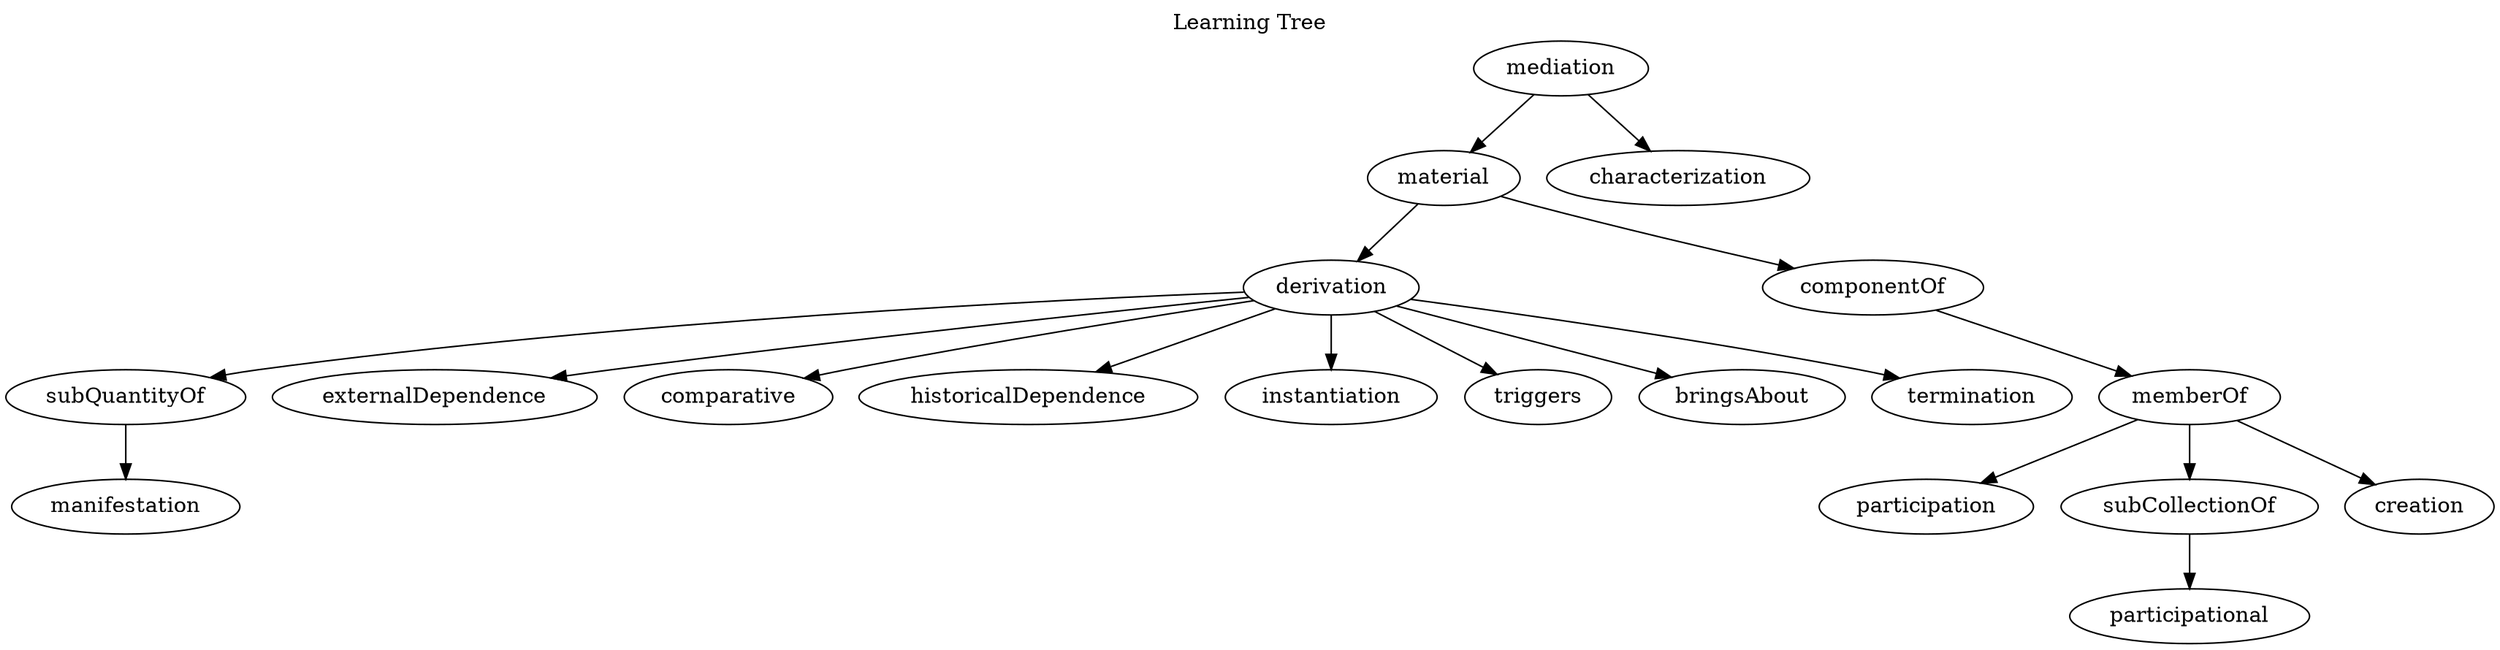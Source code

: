 strict digraph  {
label="Learning Tree";
labelloc=t;
labeljust=c;
mediation;
material;
characterization;
derivation;
componentOf;
memberOf;
participation;
subCollectionOf;
creation;
subQuantityOf;
externalDependence;
comparative;
historicalDependence;
instantiation;
triggers;
bringsAbout;
termination;
participational;
manifestation;
mediation -> material;
mediation -> characterization;
material -> derivation;
material -> componentOf;
derivation -> subQuantityOf;
derivation -> externalDependence;
derivation -> comparative;
derivation -> historicalDependence;
derivation -> instantiation;
derivation -> triggers;
derivation -> bringsAbout;
derivation -> termination;
componentOf -> memberOf;
memberOf -> participation;
memberOf -> subCollectionOf;
memberOf -> creation;
subCollectionOf -> participational;
subQuantityOf -> manifestation;
}
